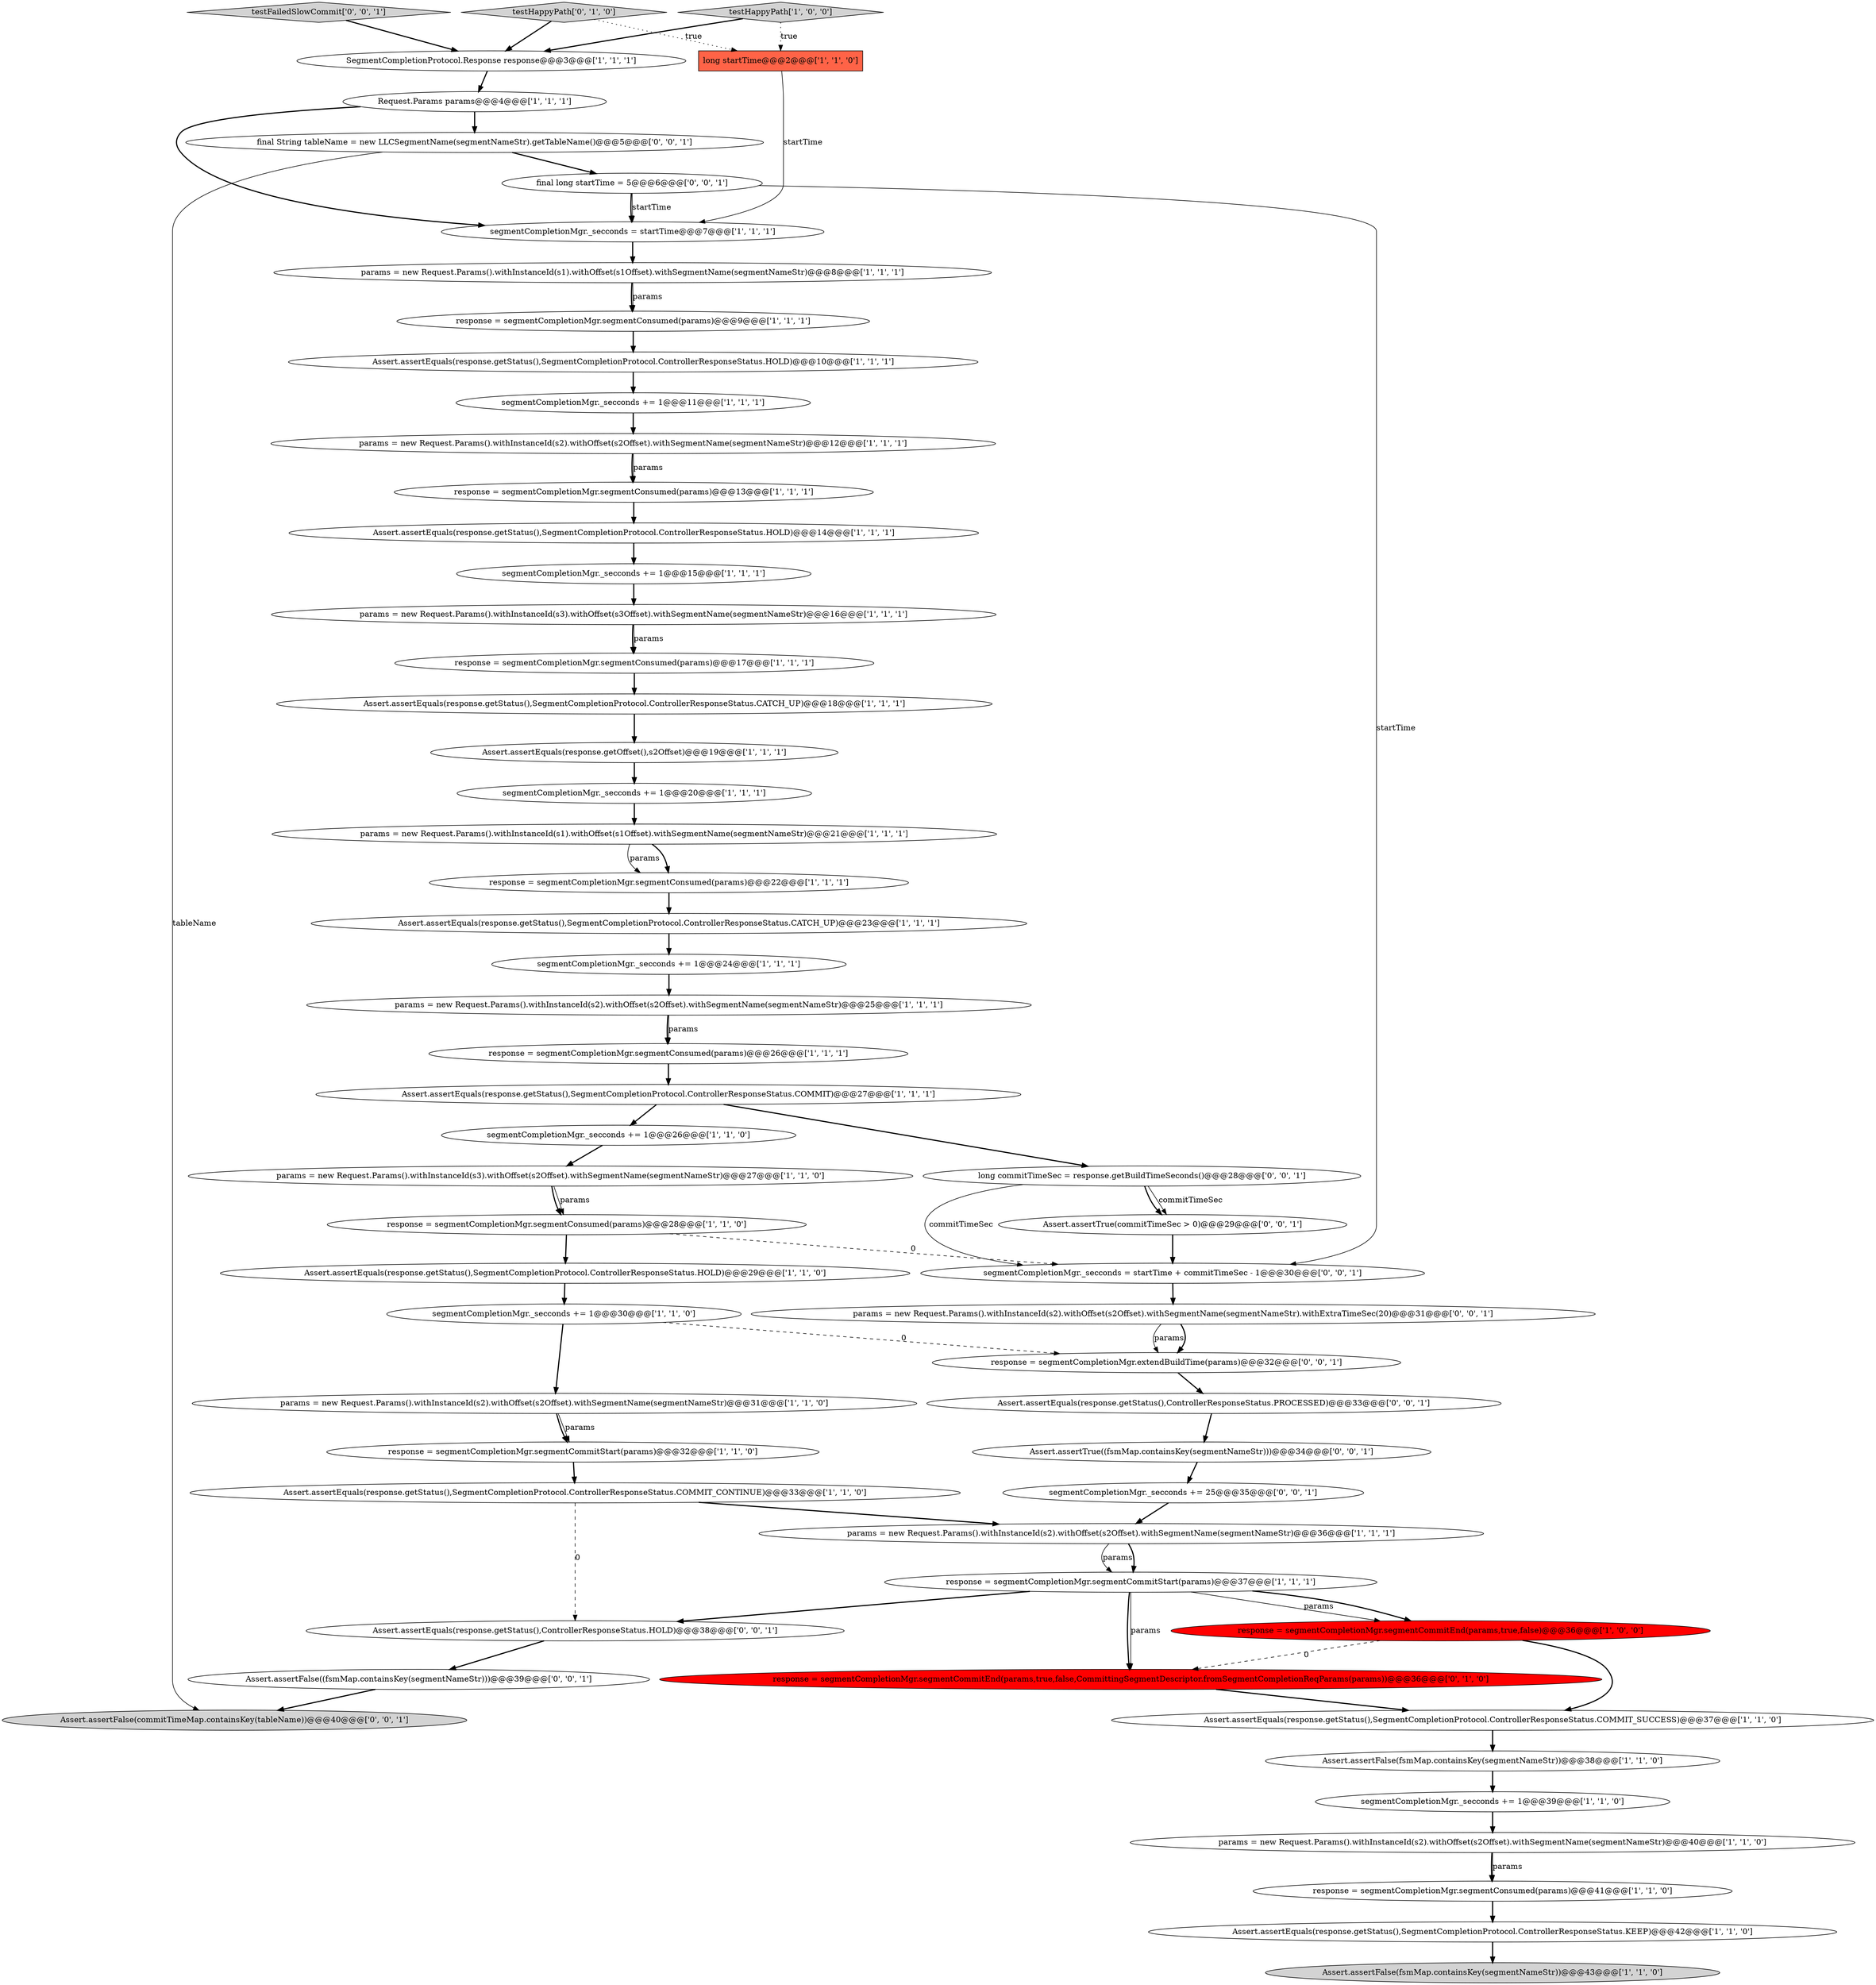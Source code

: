 digraph {
3 [style = filled, label = "params = new Request.Params().withInstanceId(s1).withOffset(s1Offset).withSegmentName(segmentNameStr)@@@21@@@['1', '1', '1']", fillcolor = white, shape = ellipse image = "AAA0AAABBB1BBB"];
0 [style = filled, label = "Assert.assertEquals(response.getStatus(),SegmentCompletionProtocol.ControllerResponseStatus.CATCH_UP)@@@18@@@['1', '1', '1']", fillcolor = white, shape = ellipse image = "AAA0AAABBB1BBB"];
37 [style = filled, label = "Assert.assertEquals(response.getStatus(),SegmentCompletionProtocol.ControllerResponseStatus.HOLD)@@@29@@@['1', '1', '0']", fillcolor = white, shape = ellipse image = "AAA0AAABBB1BBB"];
4 [style = filled, label = "response = segmentCompletionMgr.segmentConsumed(params)@@@28@@@['1', '1', '0']", fillcolor = white, shape = ellipse image = "AAA0AAABBB1BBB"];
41 [style = filled, label = "response = segmentCompletionMgr.segmentCommitStart(params)@@@32@@@['1', '1', '0']", fillcolor = white, shape = ellipse image = "AAA0AAABBB1BBB"];
13 [style = filled, label = "Assert.assertFalse(fsmMap.containsKey(segmentNameStr))@@@38@@@['1', '1', '0']", fillcolor = white, shape = ellipse image = "AAA0AAABBB1BBB"];
10 [style = filled, label = "Assert.assertEquals(response.getStatus(),SegmentCompletionProtocol.ControllerResponseStatus.COMMIT_SUCCESS)@@@37@@@['1', '1', '0']", fillcolor = white, shape = ellipse image = "AAA0AAABBB1BBB"];
19 [style = filled, label = "params = new Request.Params().withInstanceId(s3).withOffset(s3Offset).withSegmentName(segmentNameStr)@@@16@@@['1', '1', '1']", fillcolor = white, shape = ellipse image = "AAA0AAABBB1BBB"];
56 [style = filled, label = "segmentCompletionMgr._secconds = startTime + commitTimeSec - 1@@@30@@@['0', '0', '1']", fillcolor = white, shape = ellipse image = "AAA0AAABBB3BBB"];
14 [style = filled, label = "segmentCompletionMgr._secconds += 1@@@30@@@['1', '1', '0']", fillcolor = white, shape = ellipse image = "AAA0AAABBB1BBB"];
28 [style = filled, label = "Assert.assertEquals(response.getStatus(),SegmentCompletionProtocol.ControllerResponseStatus.KEEP)@@@42@@@['1', '1', '0']", fillcolor = white, shape = ellipse image = "AAA0AAABBB1BBB"];
33 [style = filled, label = "segmentCompletionMgr._secconds += 1@@@24@@@['1', '1', '1']", fillcolor = white, shape = ellipse image = "AAA0AAABBB1BBB"];
42 [style = filled, label = "Assert.assertEquals(response.getStatus(),SegmentCompletionProtocol.ControllerResponseStatus.COMMIT)@@@27@@@['1', '1', '1']", fillcolor = white, shape = ellipse image = "AAA0AAABBB1BBB"];
57 [style = filled, label = "Assert.assertEquals(response.getStatus(),ControllerResponseStatus.HOLD)@@@38@@@['0', '0', '1']", fillcolor = white, shape = ellipse image = "AAA0AAABBB3BBB"];
21 [style = filled, label = "response = segmentCompletionMgr.segmentConsumed(params)@@@26@@@['1', '1', '1']", fillcolor = white, shape = ellipse image = "AAA0AAABBB1BBB"];
9 [style = filled, label = "Assert.assertEquals(response.getStatus(),SegmentCompletionProtocol.ControllerResponseStatus.COMMIT_CONTINUE)@@@33@@@['1', '1', '0']", fillcolor = white, shape = ellipse image = "AAA0AAABBB1BBB"];
44 [style = filled, label = "response = segmentCompletionMgr.segmentCommitEnd(params,true,false,CommittingSegmentDescriptor.fromSegmentCompletionReqParams(params))@@@36@@@['0', '1', '0']", fillcolor = red, shape = ellipse image = "AAA1AAABBB2BBB"];
36 [style = filled, label = "segmentCompletionMgr._secconds += 1@@@15@@@['1', '1', '1']", fillcolor = white, shape = ellipse image = "AAA0AAABBB1BBB"];
11 [style = filled, label = "params = new Request.Params().withInstanceId(s2).withOffset(s2Offset).withSegmentName(segmentNameStr)@@@36@@@['1', '1', '1']", fillcolor = white, shape = ellipse image = "AAA0AAABBB1BBB"];
15 [style = filled, label = "Assert.assertEquals(response.getStatus(),SegmentCompletionProtocol.ControllerResponseStatus.HOLD)@@@10@@@['1', '1', '1']", fillcolor = white, shape = ellipse image = "AAA0AAABBB1BBB"];
18 [style = filled, label = "Request.Params params@@@4@@@['1', '1', '1']", fillcolor = white, shape = ellipse image = "AAA0AAABBB1BBB"];
46 [style = filled, label = "long commitTimeSec = response.getBuildTimeSeconds()@@@28@@@['0', '0', '1']", fillcolor = white, shape = ellipse image = "AAA0AAABBB3BBB"];
52 [style = filled, label = "Assert.assertFalse((fsmMap.containsKey(segmentNameStr)))@@@39@@@['0', '0', '1']", fillcolor = white, shape = ellipse image = "AAA0AAABBB3BBB"];
55 [style = filled, label = "Assert.assertFalse(commitTimeMap.containsKey(tableName))@@@40@@@['0', '0', '1']", fillcolor = lightgray, shape = ellipse image = "AAA0AAABBB3BBB"];
6 [style = filled, label = "segmentCompletionMgr._secconds += 1@@@39@@@['1', '1', '0']", fillcolor = white, shape = ellipse image = "AAA0AAABBB1BBB"];
32 [style = filled, label = "segmentCompletionMgr._secconds += 1@@@20@@@['1', '1', '1']", fillcolor = white, shape = ellipse image = "AAA0AAABBB1BBB"];
1 [style = filled, label = "response = segmentCompletionMgr.segmentConsumed(params)@@@9@@@['1', '1', '1']", fillcolor = white, shape = ellipse image = "AAA0AAABBB1BBB"];
16 [style = filled, label = "Assert.assertFalse(fsmMap.containsKey(segmentNameStr))@@@43@@@['1', '1', '0']", fillcolor = lightgray, shape = ellipse image = "AAA0AAABBB1BBB"];
12 [style = filled, label = "params = new Request.Params().withInstanceId(s3).withOffset(s2Offset).withSegmentName(segmentNameStr)@@@27@@@['1', '1', '0']", fillcolor = white, shape = ellipse image = "AAA0AAABBB1BBB"];
22 [style = filled, label = "params = new Request.Params().withInstanceId(s2).withOffset(s2Offset).withSegmentName(segmentNameStr)@@@12@@@['1', '1', '1']", fillcolor = white, shape = ellipse image = "AAA0AAABBB1BBB"];
34 [style = filled, label = "segmentCompletionMgr._secconds += 1@@@26@@@['1', '1', '0']", fillcolor = white, shape = ellipse image = "AAA0AAABBB1BBB"];
48 [style = filled, label = "response = segmentCompletionMgr.extendBuildTime(params)@@@32@@@['0', '0', '1']", fillcolor = white, shape = ellipse image = "AAA0AAABBB3BBB"];
24 [style = filled, label = "response = segmentCompletionMgr.segmentConsumed(params)@@@13@@@['1', '1', '1']", fillcolor = white, shape = ellipse image = "AAA0AAABBB1BBB"];
53 [style = filled, label = "Assert.assertEquals(response.getStatus(),ControllerResponseStatus.PROCESSED)@@@33@@@['0', '0', '1']", fillcolor = white, shape = ellipse image = "AAA0AAABBB3BBB"];
50 [style = filled, label = "params = new Request.Params().withInstanceId(s2).withOffset(s2Offset).withSegmentName(segmentNameStr).withExtraTimeSec(20)@@@31@@@['0', '0', '1']", fillcolor = white, shape = ellipse image = "AAA0AAABBB3BBB"];
45 [style = filled, label = "final long startTime = 5@@@6@@@['0', '0', '1']", fillcolor = white, shape = ellipse image = "AAA0AAABBB3BBB"];
30 [style = filled, label = "response = segmentCompletionMgr.segmentConsumed(params)@@@17@@@['1', '1', '1']", fillcolor = white, shape = ellipse image = "AAA0AAABBB1BBB"];
31 [style = filled, label = "long startTime@@@2@@@['1', '1', '0']", fillcolor = tomato, shape = box image = "AAA0AAABBB1BBB"];
39 [style = filled, label = "params = new Request.Params().withInstanceId(s2).withOffset(s2Offset).withSegmentName(segmentNameStr)@@@25@@@['1', '1', '1']", fillcolor = white, shape = ellipse image = "AAA0AAABBB1BBB"];
7 [style = filled, label = "response = segmentCompletionMgr.segmentConsumed(params)@@@41@@@['1', '1', '0']", fillcolor = white, shape = ellipse image = "AAA0AAABBB1BBB"];
8 [style = filled, label = "Assert.assertEquals(response.getStatus(),SegmentCompletionProtocol.ControllerResponseStatus.HOLD)@@@14@@@['1', '1', '1']", fillcolor = white, shape = ellipse image = "AAA0AAABBB1BBB"];
27 [style = filled, label = "response = segmentCompletionMgr.segmentConsumed(params)@@@22@@@['1', '1', '1']", fillcolor = white, shape = ellipse image = "AAA0AAABBB1BBB"];
43 [style = filled, label = "testHappyPath['0', '1', '0']", fillcolor = lightgray, shape = diamond image = "AAA0AAABBB2BBB"];
51 [style = filled, label = "Assert.assertTrue(commitTimeSec > 0)@@@29@@@['0', '0', '1']", fillcolor = white, shape = ellipse image = "AAA0AAABBB3BBB"];
2 [style = filled, label = "params = new Request.Params().withInstanceId(s2).withOffset(s2Offset).withSegmentName(segmentNameStr)@@@40@@@['1', '1', '0']", fillcolor = white, shape = ellipse image = "AAA0AAABBB1BBB"];
54 [style = filled, label = "testFailedSlowCommit['0', '0', '1']", fillcolor = lightgray, shape = diamond image = "AAA0AAABBB3BBB"];
23 [style = filled, label = "SegmentCompletionProtocol.Response response@@@3@@@['1', '1', '1']", fillcolor = white, shape = ellipse image = "AAA0AAABBB1BBB"];
29 [style = filled, label = "testHappyPath['1', '0', '0']", fillcolor = lightgray, shape = diamond image = "AAA0AAABBB1BBB"];
47 [style = filled, label = "final String tableName = new LLCSegmentName(segmentNameStr).getTableName()@@@5@@@['0', '0', '1']", fillcolor = white, shape = ellipse image = "AAA0AAABBB3BBB"];
49 [style = filled, label = "segmentCompletionMgr._secconds += 25@@@35@@@['0', '0', '1']", fillcolor = white, shape = ellipse image = "AAA0AAABBB3BBB"];
26 [style = filled, label = "response = segmentCompletionMgr.segmentCommitStart(params)@@@37@@@['1', '1', '1']", fillcolor = white, shape = ellipse image = "AAA0AAABBB1BBB"];
58 [style = filled, label = "Assert.assertTrue((fsmMap.containsKey(segmentNameStr)))@@@34@@@['0', '0', '1']", fillcolor = white, shape = ellipse image = "AAA0AAABBB3BBB"];
38 [style = filled, label = "segmentCompletionMgr._secconds = startTime@@@7@@@['1', '1', '1']", fillcolor = white, shape = ellipse image = "AAA0AAABBB1BBB"];
17 [style = filled, label = "segmentCompletionMgr._secconds += 1@@@11@@@['1', '1', '1']", fillcolor = white, shape = ellipse image = "AAA0AAABBB1BBB"];
40 [style = filled, label = "params = new Request.Params().withInstanceId(s1).withOffset(s1Offset).withSegmentName(segmentNameStr)@@@8@@@['1', '1', '1']", fillcolor = white, shape = ellipse image = "AAA0AAABBB1BBB"];
25 [style = filled, label = "Assert.assertEquals(response.getOffset(),s2Offset)@@@19@@@['1', '1', '1']", fillcolor = white, shape = ellipse image = "AAA0AAABBB1BBB"];
5 [style = filled, label = "params = new Request.Params().withInstanceId(s2).withOffset(s2Offset).withSegmentName(segmentNameStr)@@@31@@@['1', '1', '0']", fillcolor = white, shape = ellipse image = "AAA0AAABBB1BBB"];
35 [style = filled, label = "response = segmentCompletionMgr.segmentCommitEnd(params,true,false)@@@36@@@['1', '0', '0']", fillcolor = red, shape = ellipse image = "AAA1AAABBB1BBB"];
20 [style = filled, label = "Assert.assertEquals(response.getStatus(),SegmentCompletionProtocol.ControllerResponseStatus.CATCH_UP)@@@23@@@['1', '1', '1']", fillcolor = white, shape = ellipse image = "AAA0AAABBB1BBB"];
18->38 [style = bold, label=""];
4->56 [style = dashed, label="0"];
42->34 [style = bold, label=""];
21->42 [style = bold, label=""];
9->11 [style = bold, label=""];
42->46 [style = bold, label=""];
18->47 [style = bold, label=""];
14->48 [style = dashed, label="0"];
26->44 [style = solid, label="params"];
1->15 [style = bold, label=""];
46->51 [style = solid, label="commitTimeSec"];
19->30 [style = solid, label="params"];
26->35 [style = solid, label="params"];
25->32 [style = bold, label=""];
44->10 [style = bold, label=""];
53->58 [style = bold, label=""];
9->57 [style = dashed, label="0"];
51->56 [style = bold, label=""];
47->55 [style = solid, label="tableName"];
41->9 [style = bold, label=""];
50->48 [style = solid, label="params"];
48->53 [style = bold, label=""];
29->23 [style = bold, label=""];
45->56 [style = solid, label="startTime"];
50->48 [style = bold, label=""];
52->55 [style = bold, label=""];
17->22 [style = bold, label=""];
34->12 [style = bold, label=""];
28->16 [style = bold, label=""];
43->23 [style = bold, label=""];
58->49 [style = bold, label=""];
11->26 [style = solid, label="params"];
31->38 [style = solid, label="startTime"];
40->1 [style = solid, label="params"];
3->27 [style = bold, label=""];
20->33 [style = bold, label=""];
6->2 [style = bold, label=""];
57->52 [style = bold, label=""];
39->21 [style = solid, label="params"];
35->44 [style = dashed, label="0"];
40->1 [style = bold, label=""];
3->27 [style = solid, label="params"];
12->4 [style = solid, label="params"];
15->17 [style = bold, label=""];
8->36 [style = bold, label=""];
39->21 [style = bold, label=""];
37->14 [style = bold, label=""];
46->51 [style = bold, label=""];
5->41 [style = bold, label=""];
54->23 [style = bold, label=""];
22->24 [style = solid, label="params"];
33->39 [style = bold, label=""];
12->4 [style = bold, label=""];
4->37 [style = bold, label=""];
10->13 [style = bold, label=""];
0->25 [style = bold, label=""];
7->28 [style = bold, label=""];
26->44 [style = bold, label=""];
56->50 [style = bold, label=""];
45->38 [style = bold, label=""];
26->35 [style = bold, label=""];
5->41 [style = solid, label="params"];
26->57 [style = bold, label=""];
43->31 [style = dotted, label="true"];
45->38 [style = solid, label="startTime"];
35->10 [style = bold, label=""];
30->0 [style = bold, label=""];
47->45 [style = bold, label=""];
29->31 [style = dotted, label="true"];
22->24 [style = bold, label=""];
24->8 [style = bold, label=""];
13->6 [style = bold, label=""];
46->56 [style = solid, label="commitTimeSec"];
2->7 [style = bold, label=""];
38->40 [style = bold, label=""];
32->3 [style = bold, label=""];
2->7 [style = solid, label="params"];
49->11 [style = bold, label=""];
27->20 [style = bold, label=""];
23->18 [style = bold, label=""];
36->19 [style = bold, label=""];
11->26 [style = bold, label=""];
14->5 [style = bold, label=""];
19->30 [style = bold, label=""];
}
